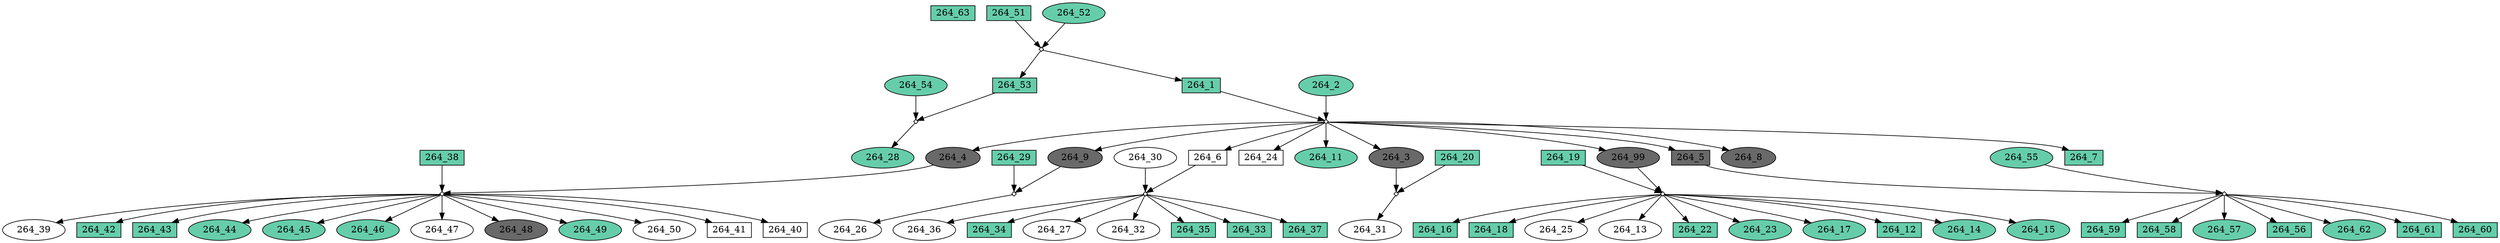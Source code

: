 digraph {
	"264_63" [shape=box fillcolor=aquamarine3 fontcolor=black height=0.3 regular=0 shape=box style=filled width=0.5]
	"264_41" [shape=box fillcolor=white fontcolor=black height=0.3 regular=0 shape=box style=filled width=0.5]
	"264_38x264_4" -> "264_41"
	"264_9" [shape=box fillcolor=dimgrey fontcolor=black height=0.3 regular=0 shape=ellipse style=filled width=0.5]
	"264_1x264_2" -> "264_9"
	"264_9" -> "264_29x264_9"
	"264_6" [shape=box fillcolor=white fontcolor=black height=0.3 regular=0 shape=box style=filled width=0.5]
	"264_1x264_2" -> "264_6"
	"264_6" -> "264_6x264_30"
	"264_3" [shape=box fillcolor=dimgrey fontcolor=black height=0.3 regular=0 shape=ellipse style=filled width=0.5]
	"264_1x264_2" -> "264_3"
	"264_3" -> "264_20x264_3"
	"264_40" [shape=box fillcolor=white fontcolor=black height=0.3 regular=0 shape=box style=filled width=0.5]
	"264_38x264_4" -> "264_40"
	"264_35" [shape=box fillcolor=aquamarine3 fontcolor=black height=0.3 regular=0 shape=box style=filled width=0.5]
	"264_6x264_30" -> "264_35"
	"264_33" [shape=box fillcolor=aquamarine3 fontcolor=black height=0.3 regular=0 shape=box style=filled width=0.5]
	"264_6x264_30" -> "264_33"
	"264_39" [shape=box fillcolor=white fontcolor=black height=0.3 regular=0 shape=ellipse style=filled width=0.5]
	"264_38x264_4" -> "264_39"
	"264_38" [shape=box fillcolor=aquamarine3 fontcolor=black height=0.3 regular=0 shape=box style=filled width=0.5]
	"264_38" -> "264_38x264_4"
	"264_25" [shape=box fillcolor=white fontcolor=black height=0.3 regular=0 shape=ellipse style=filled width=0.5]
	"264_19x264_99" -> "264_25"
	"264_62" [shape=box fillcolor=aquamarine3 fontcolor=black height=0.3 regular=0 shape=ellipse style=filled width=0.5]
	"264_5x264_55" -> "264_62"
	"264_37" [shape=box fillcolor=aquamarine3 fontcolor=black height=0.3 regular=0 shape=box style=filled width=0.5]
	"264_6x264_30" -> "264_37"
	"264_36" [shape=box fillcolor=white fontcolor=black height=0.3 regular=0 shape=ellipse style=filled width=0.5]
	"264_6x264_30" -> "264_36"
	"264_13" [shape=box fillcolor=white fontcolor=black height=0.3 regular=0 shape=ellipse style=filled width=0.5]
	"264_19x264_99" -> "264_13"
	"264_34" [shape=box fillcolor=aquamarine3 fontcolor=black height=0.3 regular=0 shape=box style=filled width=0.5]
	"264_6x264_30" -> "264_34"
	"264_42" [shape=box fillcolor=aquamarine3 fontcolor=black height=0.3 regular=0 shape=box style=filled width=0.5]
	"264_38x264_4" -> "264_42"
	"264_99" [shape=box fillcolor=dimgrey fontcolor=black height=0.3 regular=0 shape=ellipse style=filled width=0.5]
	"264_1x264_2" -> "264_99"
	"264_99" -> "264_19x264_99"
	"264_31" [shape=box fillcolor=white fontcolor=black height=0.3 regular=0 shape=ellipse style=filled width=0.5]
	"264_20x264_3" -> "264_31"
	"264_22" [shape=box fillcolor=aquamarine3 fontcolor=black height=0.3 regular=0 shape=box style=filled width=0.5]
	"264_19x264_99" -> "264_22"
	"264_23" [shape=box fillcolor=aquamarine3 fontcolor=black height=0.3 regular=0 shape=ellipse style=filled width=0.5]
	"264_19x264_99" -> "264_23"
	"264_51" [shape=box fillcolor=aquamarine3 fontcolor=black height=0.3 regular=0 shape=box style=filled width=0.5]
	"264_51" -> "264_51x264_52"
	"264_52" [shape=box fillcolor=aquamarine3 fontcolor=black height=0.3 regular=0 shape=ellipse style=filled width=0.5]
	"264_52" -> "264_51x264_52"
	"264_53" [shape=box fillcolor=aquamarine3 fontcolor=black height=0.3 regular=0 shape=box style=filled width=0.5]
	"264_51x264_52" -> "264_53"
	"264_53" -> "264_53x264_54"
	"264_54" [shape=box fillcolor=aquamarine3 fontcolor=black height=0.3 regular=0 shape=ellipse style=filled width=0.5]
	"264_54" -> "264_53x264_54"
	"264_61" [shape=box fillcolor=aquamarine3 fontcolor=black height=0.3 regular=0 shape=box style=filled width=0.5]
	"264_5x264_55" -> "264_61"
	"264_60" [shape=box fillcolor=aquamarine3 fontcolor=black height=0.3 regular=0 shape=box style=filled width=0.5]
	"264_5x264_55" -> "264_60"
	"264_59" [shape=box fillcolor=aquamarine3 fontcolor=black height=0.3 regular=0 shape=box style=filled width=0.5]
	"264_5x264_55" -> "264_59"
	"264_58" [shape=box fillcolor=aquamarine3 fontcolor=black height=0.3 regular=0 shape=box style=filled width=0.5]
	"264_5x264_55" -> "264_58"
	"264_57" [shape=box fillcolor=aquamarine3 fontcolor=black height=0.3 regular=0 shape=ellipse style=filled width=0.5]
	"264_5x264_55" -> "264_57"
	"264_28" [shape=box fillcolor=aquamarine3 fontcolor=black height=0.3 regular=0 shape=ellipse style=filled width=0.5]
	"264_53x264_54" -> "264_28"
	"264_56" [shape=box fillcolor=aquamarine3 fontcolor=black height=0.3 regular=0 shape=box style=filled width=0.5]
	"264_5x264_55" -> "264_56"
	"264_55" [shape=box fillcolor=aquamarine3 fontcolor=black height=0.3 regular=0 shape=ellipse style=filled width=0.5]
	"264_55" -> "264_5x264_55"
	"264_30" [shape=box fillcolor=white fontcolor=black height=0.3 regular=0 shape=ellipse style=filled width=0.5]
	"264_30" -> "264_6x264_30"
	"264_26" [shape=box fillcolor=white fontcolor=black height=0.3 regular=0 shape=ellipse style=filled width=0.5]
	"264_29x264_9" -> "264_26"
	"264_29" [shape=box fillcolor=aquamarine3 fontcolor=black height=0.3 regular=0 shape=box style=filled width=0.5]
	"264_29" -> "264_29x264_9"
	"264_27" [shape=box fillcolor=white fontcolor=black height=0.3 regular=0 shape=ellipse style=filled width=0.5]
	"264_6x264_30" -> "264_27"
	"264_8" [shape=box fillcolor=dimgrey fontcolor=black height=0.3 regular=0 shape=ellipse style=filled width=0.5]
	"264_1x264_2" -> "264_8"
	"264_20" [shape=box fillcolor=aquamarine3 fontcolor=black height=0.3 regular=0 shape=box style=filled width=0.5]
	"264_20" -> "264_20x264_3"
	"264_43" [shape=box fillcolor=aquamarine3 fontcolor=black height=0.3 regular=0 shape=box style=filled width=0.5]
	"264_38x264_4" -> "264_43"
	"264_19" [shape=box fillcolor=aquamarine3 fontcolor=black height=0.3 regular=0 shape=box style=filled width=0.5]
	"264_19" -> "264_19x264_99"
	"264_17" [shape=box fillcolor=aquamarine3 fontcolor=black height=0.3 regular=0 shape=ellipse style=filled width=0.5]
	"264_19x264_99" -> "264_17"
	"264_44" [shape=box fillcolor=aquamarine3 fontcolor=black height=0.3 regular=0 shape=ellipse style=filled width=0.5]
	"264_38x264_4" -> "264_44"
	"264_45" [shape=box fillcolor=aquamarine3 fontcolor=black height=0.3 regular=0 shape=ellipse style=filled width=0.5]
	"264_38x264_4" -> "264_45"
	"264_1" [shape=box fillcolor=aquamarine3 fontcolor=black height=0.3 regular=0 shape=box style=filled width=0.5]
	"264_51x264_52" -> "264_1"
	"264_1" -> "264_1x264_2"
	"264_46" [shape=box fillcolor=aquamarine3 fontcolor=black height=0.3 regular=0 shape=ellipse style=filled width=0.5]
	"264_38x264_4" -> "264_46"
	"264_47" [shape=box fillcolor=white fontcolor=black height=0.3 regular=0 shape=ellipse style=filled width=0.5]
	"264_38x264_4" -> "264_47"
	"264_48" [shape=box fillcolor=dimgrey fontcolor=black height=0.3 regular=0 shape=ellipse style=filled width=0.5]
	"264_38x264_4" -> "264_48"
	"264_49" [shape=box fillcolor=aquamarine3 fontcolor=black height=0.3 regular=0 shape=ellipse style=filled width=0.5]
	"264_38x264_4" -> "264_49"
	"264_2" [shape=box fillcolor=aquamarine3 fontcolor=black height=0.3 regular=0 shape=ellipse style=filled width=0.5]
	"264_2" -> "264_1x264_2"
	"264_50" [shape=box fillcolor=white fontcolor=black height=0.3 regular=0 shape=ellipse style=filled width=0.5]
	"264_38x264_4" -> "264_50"
	"264_32" [shape=box fillcolor=white fontcolor=black height=0.3 regular=0 shape=ellipse style=filled width=0.5]
	"264_6x264_30" -> "264_32"
	"264_5" [shape=box fillcolor=dimgrey fontcolor=black height=0.3 regular=0 shape=box style=filled width=0.5]
	"264_1x264_2" -> "264_5"
	"264_5" -> "264_5x264_55"
	"264_7" [shape=box fillcolor=aquamarine3 fontcolor=black height=0.3 regular=0 shape=box style=filled width=0.5]
	"264_1x264_2" -> "264_7"
	"264_24" [shape=box fillcolor=white fontcolor=black height=0.3 regular=0 shape=box style=filled width=0.5]
	"264_1x264_2" -> "264_24"
	"264_11" [shape=box fillcolor=aquamarine3 fontcolor=black height=0.3 regular=0 shape=ellipse style=filled width=0.5]
	"264_1x264_2" -> "264_11"
	"264_12" [shape=box fillcolor=aquamarine3 fontcolor=black height=0.3 regular=0 shape=box style=filled width=0.5]
	"264_19x264_99" -> "264_12"
	"264_14" [shape=box fillcolor=aquamarine3 fontcolor=black height=0.3 regular=0 shape=ellipse style=filled width=0.5]
	"264_19x264_99" -> "264_14"
	"264_15" [shape=box fillcolor=aquamarine3 fontcolor=black height=0.3 regular=0 shape=ellipse style=filled width=0.5]
	"264_19x264_99" -> "264_15"
	"264_16" [shape=box fillcolor=aquamarine3 fontcolor=black height=0.3 regular=0 shape=box style=filled width=0.5]
	"264_19x264_99" -> "264_16"
	"264_18" [shape=box fillcolor=aquamarine3 fontcolor=black height=0.3 regular=0 shape=box style=filled width=0.5]
	"264_19x264_99" -> "264_18"
	"264_4" [shape=box fillcolor=dimgrey fontcolor=black height=0.3 regular=0 shape=ellipse style=filled width=0.5]
	"264_1x264_2" -> "264_4"
	"264_4" -> "264_38x264_4"
	"264_51x264_52" [label="" height=.1 shape=diamond width=.1]
	"264_38x264_4" [label="" height=.1 shape=diamond width=.1]
	"264_6x264_30" [label="" height=.1 shape=diamond width=.1]
	"264_19x264_99" [label="" height=.1 shape=diamond width=.1]
	"264_20x264_3" [label="" height=.1 shape=diamond width=.1]
	"264_29x264_9" [label="" height=.1 shape=diamond width=.1]
	"264_1x264_2" [label="" height=.1 shape=diamond width=.1]
	"264_5x264_55" [label="" height=.1 shape=diamond width=.1]
	"264_53x264_54" [label="" height=.1 shape=diamond width=.1]
}
